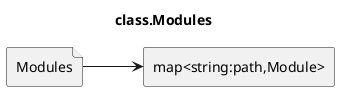 @startuml
left to right direction
title class.Modules

file Modules
rectangle "map<string:path,Module>" as map

Modules-->map
@enduml
